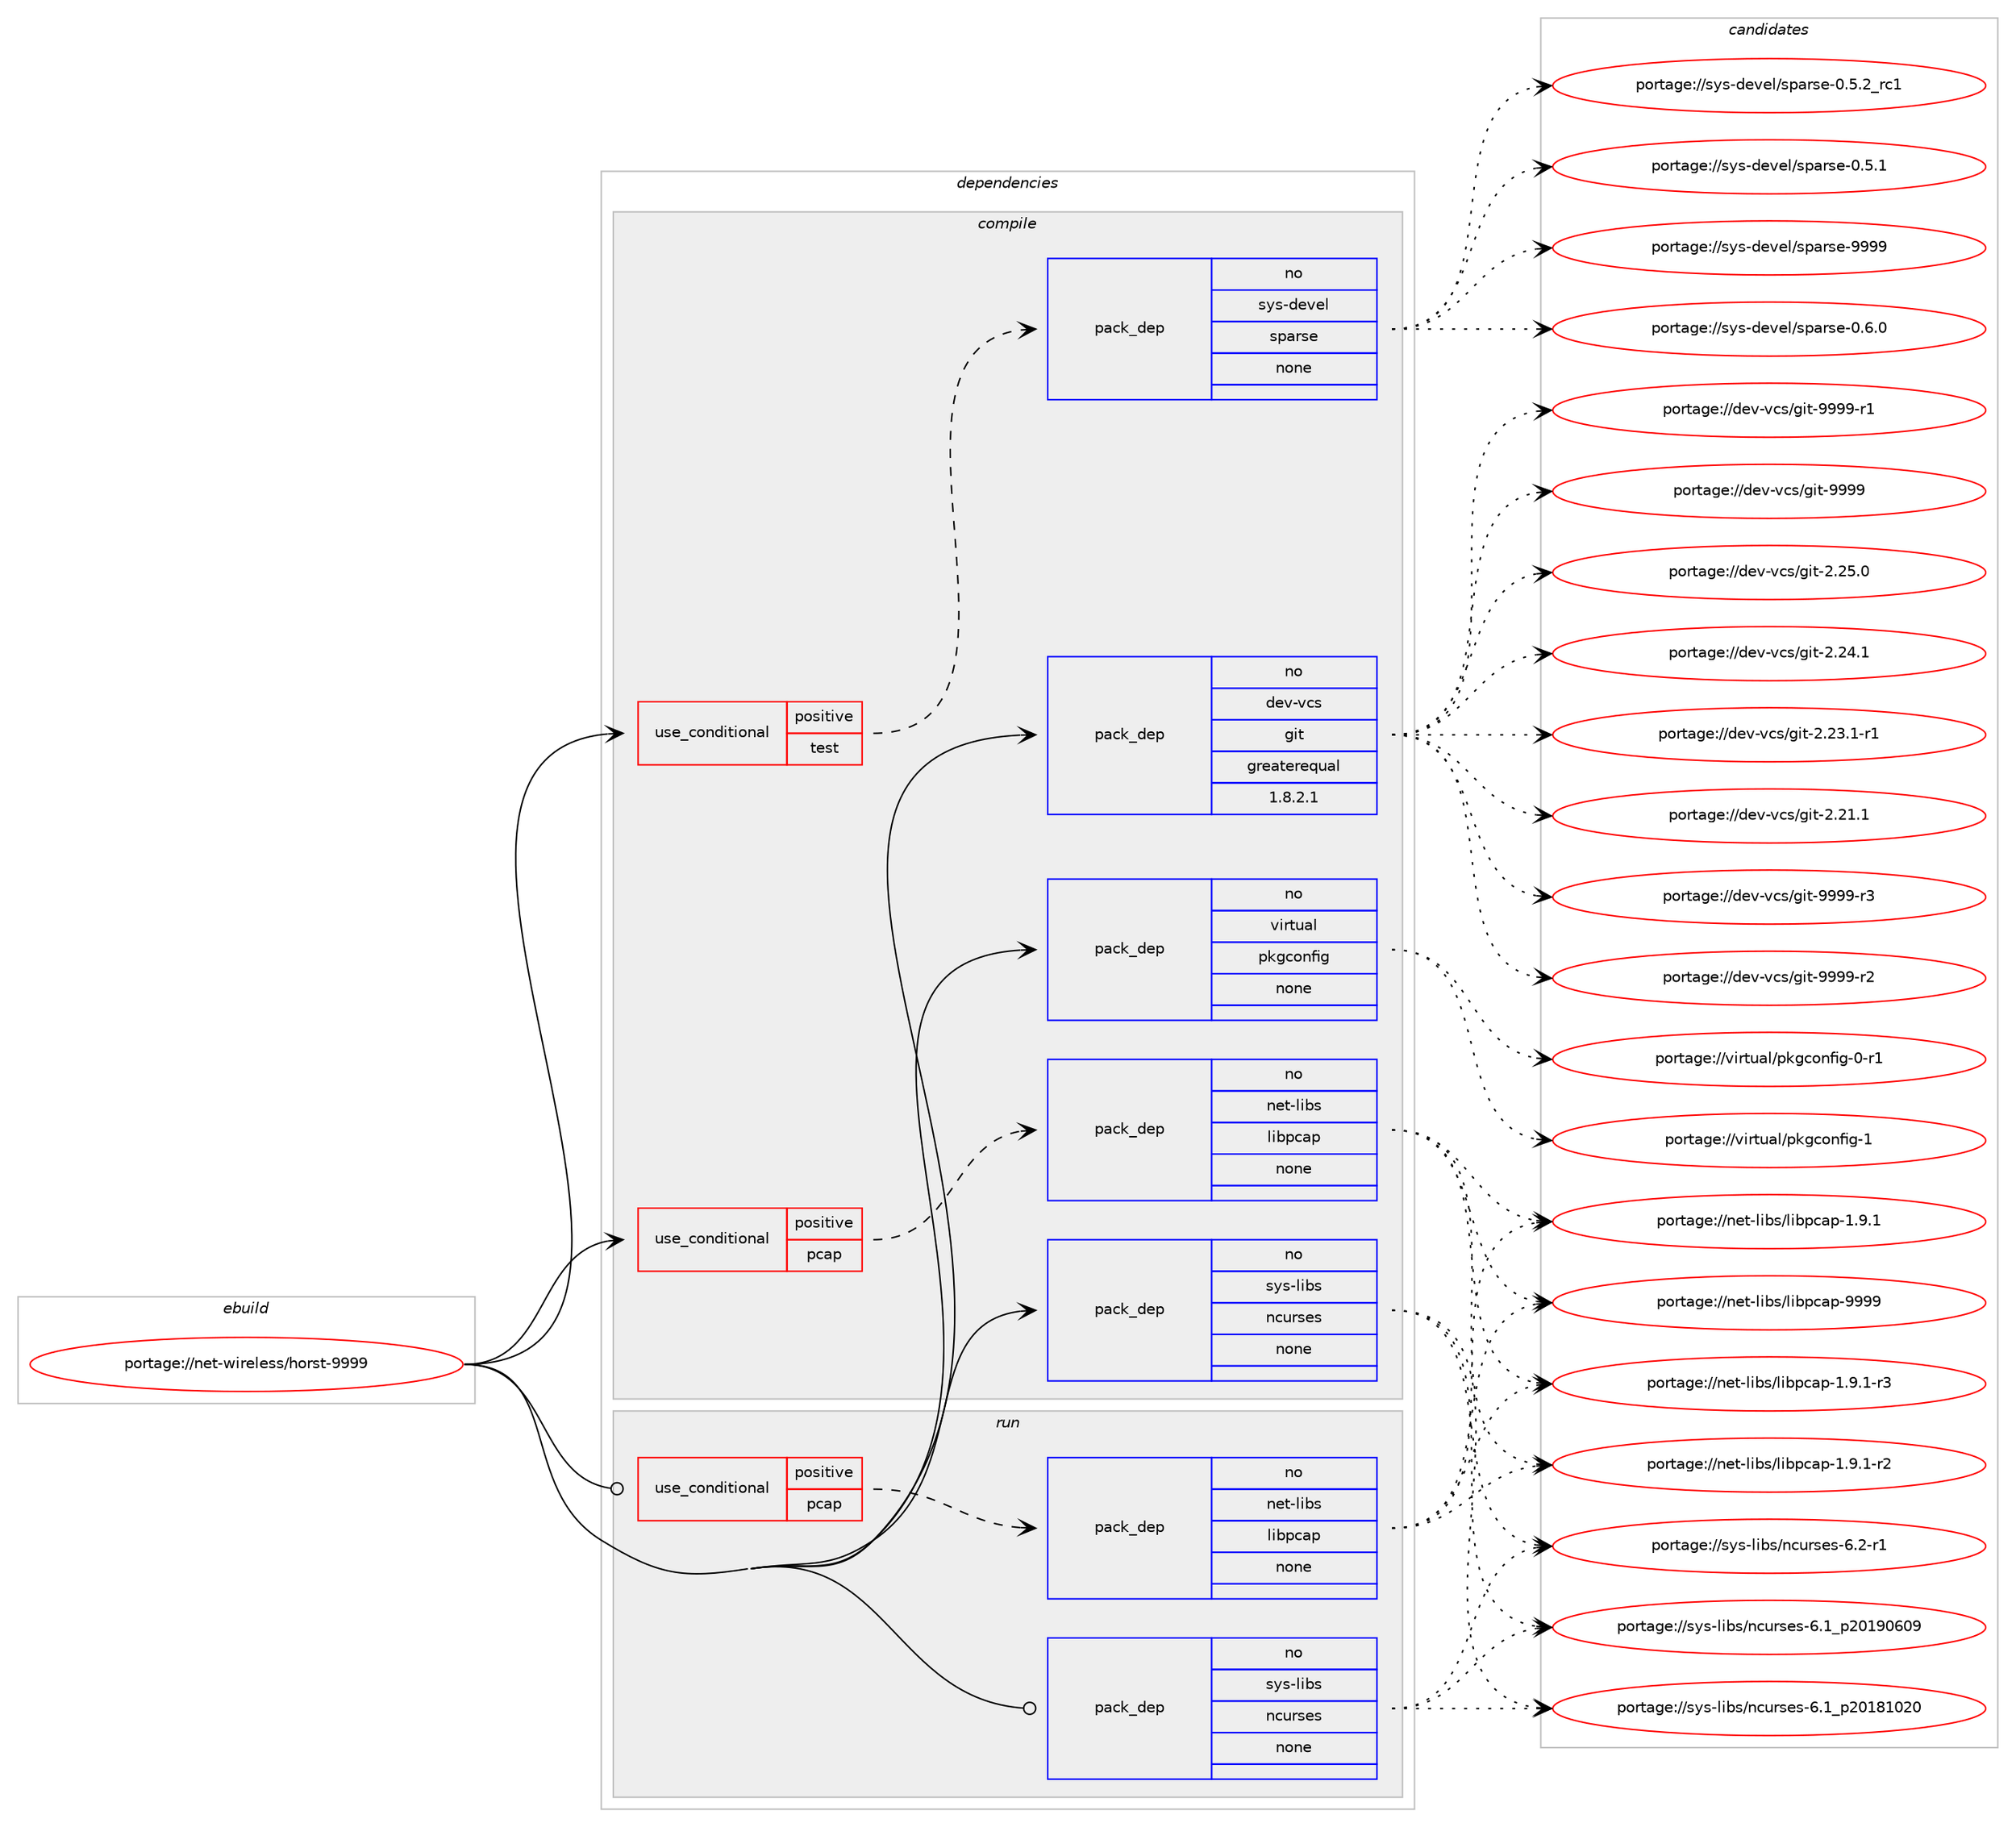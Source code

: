 digraph prolog {

# *************
# Graph options
# *************

newrank=true;
concentrate=true;
compound=true;
graph [rankdir=LR,fontname=Helvetica,fontsize=10,ranksep=1.5];#, ranksep=2.5, nodesep=0.2];
edge  [arrowhead=vee];
node  [fontname=Helvetica,fontsize=10];

# **********
# The ebuild
# **********

subgraph cluster_leftcol {
color=gray;
rank=same;
label=<<i>ebuild</i>>;
id [label="portage://net-wireless/horst-9999", color=red, width=4, href="../net-wireless/horst-9999.svg"];
}

# ****************
# The dependencies
# ****************

subgraph cluster_midcol {
color=gray;
label=<<i>dependencies</i>>;
subgraph cluster_compile {
fillcolor="#eeeeee";
style=filled;
label=<<i>compile</i>>;
subgraph cond21575 {
dependency109812 [label=<<TABLE BORDER="0" CELLBORDER="1" CELLSPACING="0" CELLPADDING="4"><TR><TD ROWSPAN="3" CELLPADDING="10">use_conditional</TD></TR><TR><TD>positive</TD></TR><TR><TD>pcap</TD></TR></TABLE>>, shape=none, color=red];
subgraph pack86431 {
dependency109813 [label=<<TABLE BORDER="0" CELLBORDER="1" CELLSPACING="0" CELLPADDING="4" WIDTH="220"><TR><TD ROWSPAN="6" CELLPADDING="30">pack_dep</TD></TR><TR><TD WIDTH="110">no</TD></TR><TR><TD>net-libs</TD></TR><TR><TD>libpcap</TD></TR><TR><TD>none</TD></TR><TR><TD></TD></TR></TABLE>>, shape=none, color=blue];
}
dependency109812:e -> dependency109813:w [weight=20,style="dashed",arrowhead="vee"];
}
id:e -> dependency109812:w [weight=20,style="solid",arrowhead="vee"];
subgraph cond21576 {
dependency109814 [label=<<TABLE BORDER="0" CELLBORDER="1" CELLSPACING="0" CELLPADDING="4"><TR><TD ROWSPAN="3" CELLPADDING="10">use_conditional</TD></TR><TR><TD>positive</TD></TR><TR><TD>test</TD></TR></TABLE>>, shape=none, color=red];
subgraph pack86432 {
dependency109815 [label=<<TABLE BORDER="0" CELLBORDER="1" CELLSPACING="0" CELLPADDING="4" WIDTH="220"><TR><TD ROWSPAN="6" CELLPADDING="30">pack_dep</TD></TR><TR><TD WIDTH="110">no</TD></TR><TR><TD>sys-devel</TD></TR><TR><TD>sparse</TD></TR><TR><TD>none</TD></TR><TR><TD></TD></TR></TABLE>>, shape=none, color=blue];
}
dependency109814:e -> dependency109815:w [weight=20,style="dashed",arrowhead="vee"];
}
id:e -> dependency109814:w [weight=20,style="solid",arrowhead="vee"];
subgraph pack86433 {
dependency109816 [label=<<TABLE BORDER="0" CELLBORDER="1" CELLSPACING="0" CELLPADDING="4" WIDTH="220"><TR><TD ROWSPAN="6" CELLPADDING="30">pack_dep</TD></TR><TR><TD WIDTH="110">no</TD></TR><TR><TD>dev-vcs</TD></TR><TR><TD>git</TD></TR><TR><TD>greaterequal</TD></TR><TR><TD>1.8.2.1</TD></TR></TABLE>>, shape=none, color=blue];
}
id:e -> dependency109816:w [weight=20,style="solid",arrowhead="vee"];
subgraph pack86434 {
dependency109817 [label=<<TABLE BORDER="0" CELLBORDER="1" CELLSPACING="0" CELLPADDING="4" WIDTH="220"><TR><TD ROWSPAN="6" CELLPADDING="30">pack_dep</TD></TR><TR><TD WIDTH="110">no</TD></TR><TR><TD>sys-libs</TD></TR><TR><TD>ncurses</TD></TR><TR><TD>none</TD></TR><TR><TD></TD></TR></TABLE>>, shape=none, color=blue];
}
id:e -> dependency109817:w [weight=20,style="solid",arrowhead="vee"];
subgraph pack86435 {
dependency109818 [label=<<TABLE BORDER="0" CELLBORDER="1" CELLSPACING="0" CELLPADDING="4" WIDTH="220"><TR><TD ROWSPAN="6" CELLPADDING="30">pack_dep</TD></TR><TR><TD WIDTH="110">no</TD></TR><TR><TD>virtual</TD></TR><TR><TD>pkgconfig</TD></TR><TR><TD>none</TD></TR><TR><TD></TD></TR></TABLE>>, shape=none, color=blue];
}
id:e -> dependency109818:w [weight=20,style="solid",arrowhead="vee"];
}
subgraph cluster_compileandrun {
fillcolor="#eeeeee";
style=filled;
label=<<i>compile and run</i>>;
}
subgraph cluster_run {
fillcolor="#eeeeee";
style=filled;
label=<<i>run</i>>;
subgraph cond21577 {
dependency109819 [label=<<TABLE BORDER="0" CELLBORDER="1" CELLSPACING="0" CELLPADDING="4"><TR><TD ROWSPAN="3" CELLPADDING="10">use_conditional</TD></TR><TR><TD>positive</TD></TR><TR><TD>pcap</TD></TR></TABLE>>, shape=none, color=red];
subgraph pack86436 {
dependency109820 [label=<<TABLE BORDER="0" CELLBORDER="1" CELLSPACING="0" CELLPADDING="4" WIDTH="220"><TR><TD ROWSPAN="6" CELLPADDING="30">pack_dep</TD></TR><TR><TD WIDTH="110">no</TD></TR><TR><TD>net-libs</TD></TR><TR><TD>libpcap</TD></TR><TR><TD>none</TD></TR><TR><TD></TD></TR></TABLE>>, shape=none, color=blue];
}
dependency109819:e -> dependency109820:w [weight=20,style="dashed",arrowhead="vee"];
}
id:e -> dependency109819:w [weight=20,style="solid",arrowhead="odot"];
subgraph pack86437 {
dependency109821 [label=<<TABLE BORDER="0" CELLBORDER="1" CELLSPACING="0" CELLPADDING="4" WIDTH="220"><TR><TD ROWSPAN="6" CELLPADDING="30">pack_dep</TD></TR><TR><TD WIDTH="110">no</TD></TR><TR><TD>sys-libs</TD></TR><TR><TD>ncurses</TD></TR><TR><TD>none</TD></TR><TR><TD></TD></TR></TABLE>>, shape=none, color=blue];
}
id:e -> dependency109821:w [weight=20,style="solid",arrowhead="odot"];
}
}

# **************
# The candidates
# **************

subgraph cluster_choices {
rank=same;
color=gray;
label=<<i>candidates</i>>;

subgraph choice86431 {
color=black;
nodesep=1;
choice1101011164510810598115471081059811299971124557575757 [label="portage://net-libs/libpcap-9999", color=red, width=4,href="../net-libs/libpcap-9999.svg"];
choice1101011164510810598115471081059811299971124549465746494511451 [label="portage://net-libs/libpcap-1.9.1-r3", color=red, width=4,href="../net-libs/libpcap-1.9.1-r3.svg"];
choice1101011164510810598115471081059811299971124549465746494511450 [label="portage://net-libs/libpcap-1.9.1-r2", color=red, width=4,href="../net-libs/libpcap-1.9.1-r2.svg"];
choice110101116451081059811547108105981129997112454946574649 [label="portage://net-libs/libpcap-1.9.1", color=red, width=4,href="../net-libs/libpcap-1.9.1.svg"];
dependency109813:e -> choice1101011164510810598115471081059811299971124557575757:w [style=dotted,weight="100"];
dependency109813:e -> choice1101011164510810598115471081059811299971124549465746494511451:w [style=dotted,weight="100"];
dependency109813:e -> choice1101011164510810598115471081059811299971124549465746494511450:w [style=dotted,weight="100"];
dependency109813:e -> choice110101116451081059811547108105981129997112454946574649:w [style=dotted,weight="100"];
}
subgraph choice86432 {
color=black;
nodesep=1;
choice1151211154510010111810110847115112971141151014557575757 [label="portage://sys-devel/sparse-9999", color=red, width=4,href="../sys-devel/sparse-9999.svg"];
choice115121115451001011181011084711511297114115101454846544648 [label="portage://sys-devel/sparse-0.6.0", color=red, width=4,href="../sys-devel/sparse-0.6.0.svg"];
choice115121115451001011181011084711511297114115101454846534650951149949 [label="portage://sys-devel/sparse-0.5.2_rc1", color=red, width=4,href="../sys-devel/sparse-0.5.2_rc1.svg"];
choice115121115451001011181011084711511297114115101454846534649 [label="portage://sys-devel/sparse-0.5.1", color=red, width=4,href="../sys-devel/sparse-0.5.1.svg"];
dependency109815:e -> choice1151211154510010111810110847115112971141151014557575757:w [style=dotted,weight="100"];
dependency109815:e -> choice115121115451001011181011084711511297114115101454846544648:w [style=dotted,weight="100"];
dependency109815:e -> choice115121115451001011181011084711511297114115101454846534650951149949:w [style=dotted,weight="100"];
dependency109815:e -> choice115121115451001011181011084711511297114115101454846534649:w [style=dotted,weight="100"];
}
subgraph choice86433 {
color=black;
nodesep=1;
choice10010111845118991154710310511645575757574511451 [label="portage://dev-vcs/git-9999-r3", color=red, width=4,href="../dev-vcs/git-9999-r3.svg"];
choice10010111845118991154710310511645575757574511450 [label="portage://dev-vcs/git-9999-r2", color=red, width=4,href="../dev-vcs/git-9999-r2.svg"];
choice10010111845118991154710310511645575757574511449 [label="portage://dev-vcs/git-9999-r1", color=red, width=4,href="../dev-vcs/git-9999-r1.svg"];
choice1001011184511899115471031051164557575757 [label="portage://dev-vcs/git-9999", color=red, width=4,href="../dev-vcs/git-9999.svg"];
choice10010111845118991154710310511645504650534648 [label="portage://dev-vcs/git-2.25.0", color=red, width=4,href="../dev-vcs/git-2.25.0.svg"];
choice10010111845118991154710310511645504650524649 [label="portage://dev-vcs/git-2.24.1", color=red, width=4,href="../dev-vcs/git-2.24.1.svg"];
choice100101118451189911547103105116455046505146494511449 [label="portage://dev-vcs/git-2.23.1-r1", color=red, width=4,href="../dev-vcs/git-2.23.1-r1.svg"];
choice10010111845118991154710310511645504650494649 [label="portage://dev-vcs/git-2.21.1", color=red, width=4,href="../dev-vcs/git-2.21.1.svg"];
dependency109816:e -> choice10010111845118991154710310511645575757574511451:w [style=dotted,weight="100"];
dependency109816:e -> choice10010111845118991154710310511645575757574511450:w [style=dotted,weight="100"];
dependency109816:e -> choice10010111845118991154710310511645575757574511449:w [style=dotted,weight="100"];
dependency109816:e -> choice1001011184511899115471031051164557575757:w [style=dotted,weight="100"];
dependency109816:e -> choice10010111845118991154710310511645504650534648:w [style=dotted,weight="100"];
dependency109816:e -> choice10010111845118991154710310511645504650524649:w [style=dotted,weight="100"];
dependency109816:e -> choice100101118451189911547103105116455046505146494511449:w [style=dotted,weight="100"];
dependency109816:e -> choice10010111845118991154710310511645504650494649:w [style=dotted,weight="100"];
}
subgraph choice86434 {
color=black;
nodesep=1;
choice11512111545108105981154711099117114115101115455446504511449 [label="portage://sys-libs/ncurses-6.2-r1", color=red, width=4,href="../sys-libs/ncurses-6.2-r1.svg"];
choice1151211154510810598115471109911711411510111545544649951125048495748544857 [label="portage://sys-libs/ncurses-6.1_p20190609", color=red, width=4,href="../sys-libs/ncurses-6.1_p20190609.svg"];
choice1151211154510810598115471109911711411510111545544649951125048495649485048 [label="portage://sys-libs/ncurses-6.1_p20181020", color=red, width=4,href="../sys-libs/ncurses-6.1_p20181020.svg"];
dependency109817:e -> choice11512111545108105981154711099117114115101115455446504511449:w [style=dotted,weight="100"];
dependency109817:e -> choice1151211154510810598115471109911711411510111545544649951125048495748544857:w [style=dotted,weight="100"];
dependency109817:e -> choice1151211154510810598115471109911711411510111545544649951125048495649485048:w [style=dotted,weight="100"];
}
subgraph choice86435 {
color=black;
nodesep=1;
choice1181051141161179710847112107103991111101021051034549 [label="portage://virtual/pkgconfig-1", color=red, width=4,href="../virtual/pkgconfig-1.svg"];
choice11810511411611797108471121071039911111010210510345484511449 [label="portage://virtual/pkgconfig-0-r1", color=red, width=4,href="../virtual/pkgconfig-0-r1.svg"];
dependency109818:e -> choice1181051141161179710847112107103991111101021051034549:w [style=dotted,weight="100"];
dependency109818:e -> choice11810511411611797108471121071039911111010210510345484511449:w [style=dotted,weight="100"];
}
subgraph choice86436 {
color=black;
nodesep=1;
choice1101011164510810598115471081059811299971124557575757 [label="portage://net-libs/libpcap-9999", color=red, width=4,href="../net-libs/libpcap-9999.svg"];
choice1101011164510810598115471081059811299971124549465746494511451 [label="portage://net-libs/libpcap-1.9.1-r3", color=red, width=4,href="../net-libs/libpcap-1.9.1-r3.svg"];
choice1101011164510810598115471081059811299971124549465746494511450 [label="portage://net-libs/libpcap-1.9.1-r2", color=red, width=4,href="../net-libs/libpcap-1.9.1-r2.svg"];
choice110101116451081059811547108105981129997112454946574649 [label="portage://net-libs/libpcap-1.9.1", color=red, width=4,href="../net-libs/libpcap-1.9.1.svg"];
dependency109820:e -> choice1101011164510810598115471081059811299971124557575757:w [style=dotted,weight="100"];
dependency109820:e -> choice1101011164510810598115471081059811299971124549465746494511451:w [style=dotted,weight="100"];
dependency109820:e -> choice1101011164510810598115471081059811299971124549465746494511450:w [style=dotted,weight="100"];
dependency109820:e -> choice110101116451081059811547108105981129997112454946574649:w [style=dotted,weight="100"];
}
subgraph choice86437 {
color=black;
nodesep=1;
choice11512111545108105981154711099117114115101115455446504511449 [label="portage://sys-libs/ncurses-6.2-r1", color=red, width=4,href="../sys-libs/ncurses-6.2-r1.svg"];
choice1151211154510810598115471109911711411510111545544649951125048495748544857 [label="portage://sys-libs/ncurses-6.1_p20190609", color=red, width=4,href="../sys-libs/ncurses-6.1_p20190609.svg"];
choice1151211154510810598115471109911711411510111545544649951125048495649485048 [label="portage://sys-libs/ncurses-6.1_p20181020", color=red, width=4,href="../sys-libs/ncurses-6.1_p20181020.svg"];
dependency109821:e -> choice11512111545108105981154711099117114115101115455446504511449:w [style=dotted,weight="100"];
dependency109821:e -> choice1151211154510810598115471109911711411510111545544649951125048495748544857:w [style=dotted,weight="100"];
dependency109821:e -> choice1151211154510810598115471109911711411510111545544649951125048495649485048:w [style=dotted,weight="100"];
}
}

}
